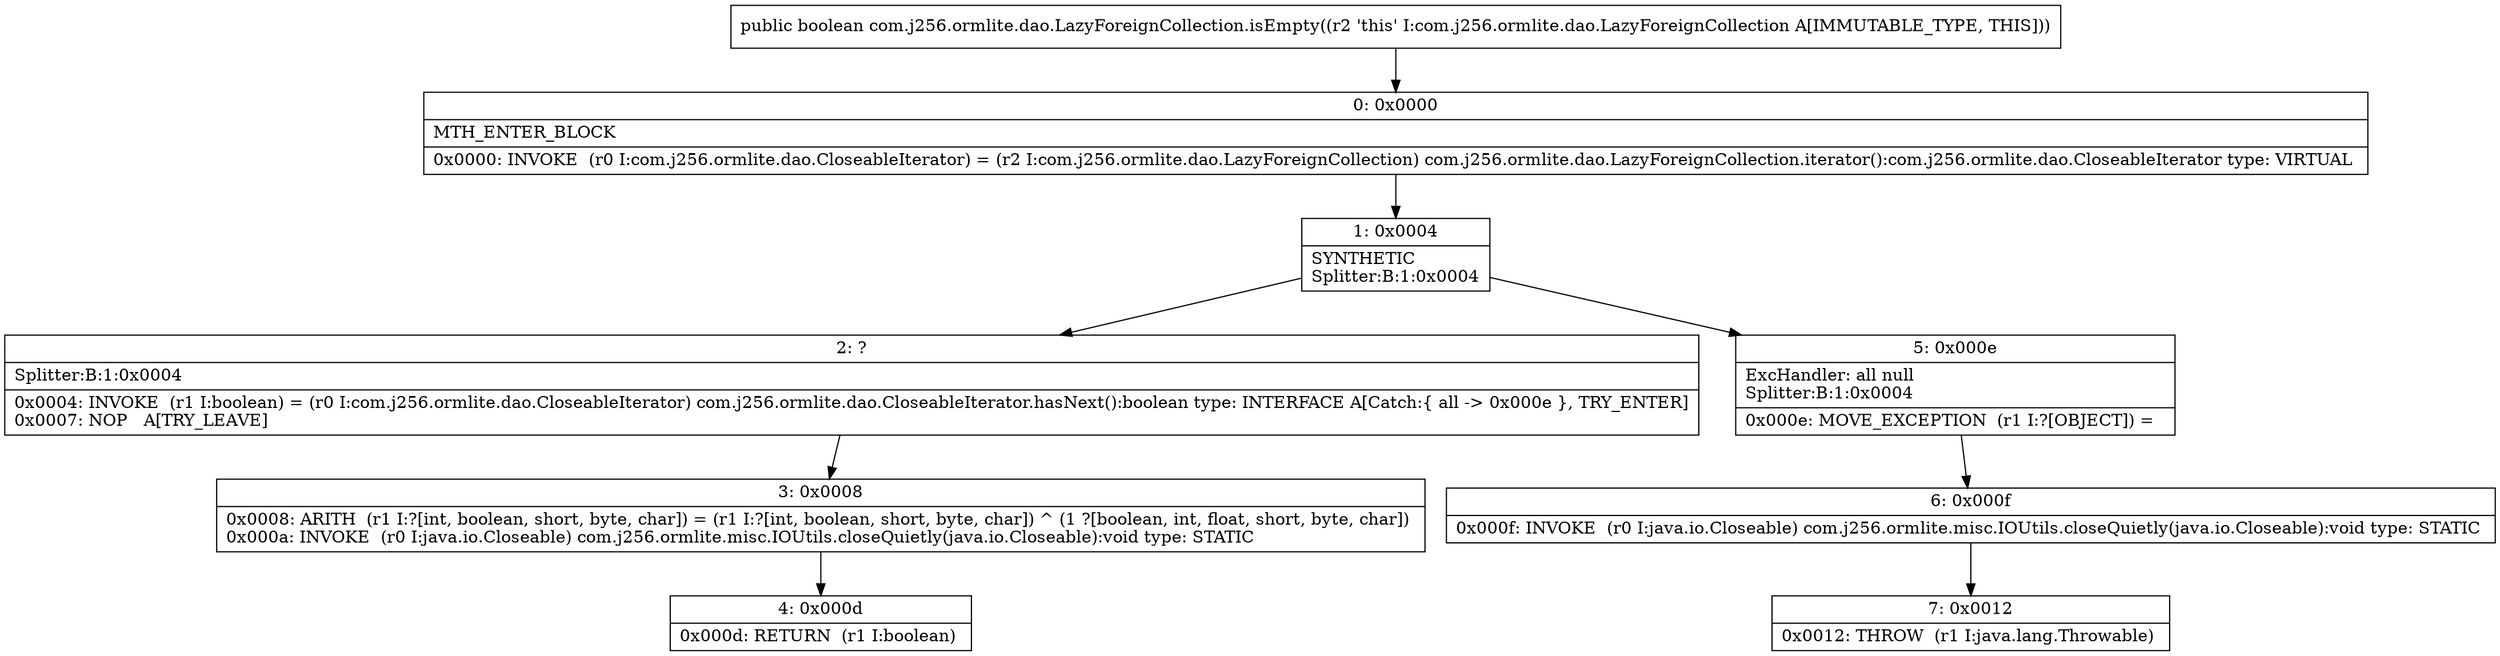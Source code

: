 digraph "CFG forcom.j256.ormlite.dao.LazyForeignCollection.isEmpty()Z" {
Node_0 [shape=record,label="{0\:\ 0x0000|MTH_ENTER_BLOCK\l|0x0000: INVOKE  (r0 I:com.j256.ormlite.dao.CloseableIterator) = (r2 I:com.j256.ormlite.dao.LazyForeignCollection) com.j256.ormlite.dao.LazyForeignCollection.iterator():com.j256.ormlite.dao.CloseableIterator type: VIRTUAL \l}"];
Node_1 [shape=record,label="{1\:\ 0x0004|SYNTHETIC\lSplitter:B:1:0x0004\l}"];
Node_2 [shape=record,label="{2\:\ ?|Splitter:B:1:0x0004\l|0x0004: INVOKE  (r1 I:boolean) = (r0 I:com.j256.ormlite.dao.CloseableIterator) com.j256.ormlite.dao.CloseableIterator.hasNext():boolean type: INTERFACE A[Catch:\{ all \-\> 0x000e \}, TRY_ENTER]\l0x0007: NOP   A[TRY_LEAVE]\l}"];
Node_3 [shape=record,label="{3\:\ 0x0008|0x0008: ARITH  (r1 I:?[int, boolean, short, byte, char]) = (r1 I:?[int, boolean, short, byte, char]) ^ (1 ?[boolean, int, float, short, byte, char]) \l0x000a: INVOKE  (r0 I:java.io.Closeable) com.j256.ormlite.misc.IOUtils.closeQuietly(java.io.Closeable):void type: STATIC \l}"];
Node_4 [shape=record,label="{4\:\ 0x000d|0x000d: RETURN  (r1 I:boolean) \l}"];
Node_5 [shape=record,label="{5\:\ 0x000e|ExcHandler: all null\lSplitter:B:1:0x0004\l|0x000e: MOVE_EXCEPTION  (r1 I:?[OBJECT]) =  \l}"];
Node_6 [shape=record,label="{6\:\ 0x000f|0x000f: INVOKE  (r0 I:java.io.Closeable) com.j256.ormlite.misc.IOUtils.closeQuietly(java.io.Closeable):void type: STATIC \l}"];
Node_7 [shape=record,label="{7\:\ 0x0012|0x0012: THROW  (r1 I:java.lang.Throwable) \l}"];
MethodNode[shape=record,label="{public boolean com.j256.ormlite.dao.LazyForeignCollection.isEmpty((r2 'this' I:com.j256.ormlite.dao.LazyForeignCollection A[IMMUTABLE_TYPE, THIS])) }"];
MethodNode -> Node_0;
Node_0 -> Node_1;
Node_1 -> Node_2;
Node_1 -> Node_5;
Node_2 -> Node_3;
Node_3 -> Node_4;
Node_5 -> Node_6;
Node_6 -> Node_7;
}

